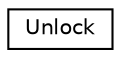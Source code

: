 digraph "Graphical Class Hierarchy"
{
  edge [fontname="Helvetica",fontsize="10",labelfontname="Helvetica",labelfontsize="10"];
  node [fontname="Helvetica",fontsize="10",shape=record];
  rankdir="LR";
  Node0 [label="Unlock",height=0.2,width=0.4,color="black", fillcolor="white", style="filled",URL="$class_unlock.html",tooltip="Contains various methods to unlock the system. "];
}
